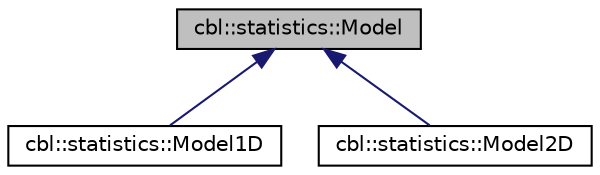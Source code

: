 digraph "cbl::statistics::Model"
{
  edge [fontname="Helvetica",fontsize="10",labelfontname="Helvetica",labelfontsize="10"];
  node [fontname="Helvetica",fontsize="10",shape=record];
  Node0 [label="cbl::statistics::Model",height=0.2,width=0.4,color="black", fillcolor="grey75", style="filled", fontcolor="black"];
  Node0 -> Node1 [dir="back",color="midnightblue",fontsize="10",style="solid",fontname="Helvetica"];
  Node1 [label="cbl::statistics::Model1D",height=0.2,width=0.4,color="black", fillcolor="white", style="filled",URL="$d0/d0b/classcbl_1_1statistics_1_1Model1D.html",tooltip="The class Model1D. "];
  Node0 -> Node2 [dir="back",color="midnightblue",fontsize="10",style="solid",fontname="Helvetica"];
  Node2 [label="cbl::statistics::Model2D",height=0.2,width=0.4,color="black", fillcolor="white", style="filled",URL="$d2/d02/classcbl_1_1statistics_1_1Model2D.html",tooltip="The class Model2D. "];
}
